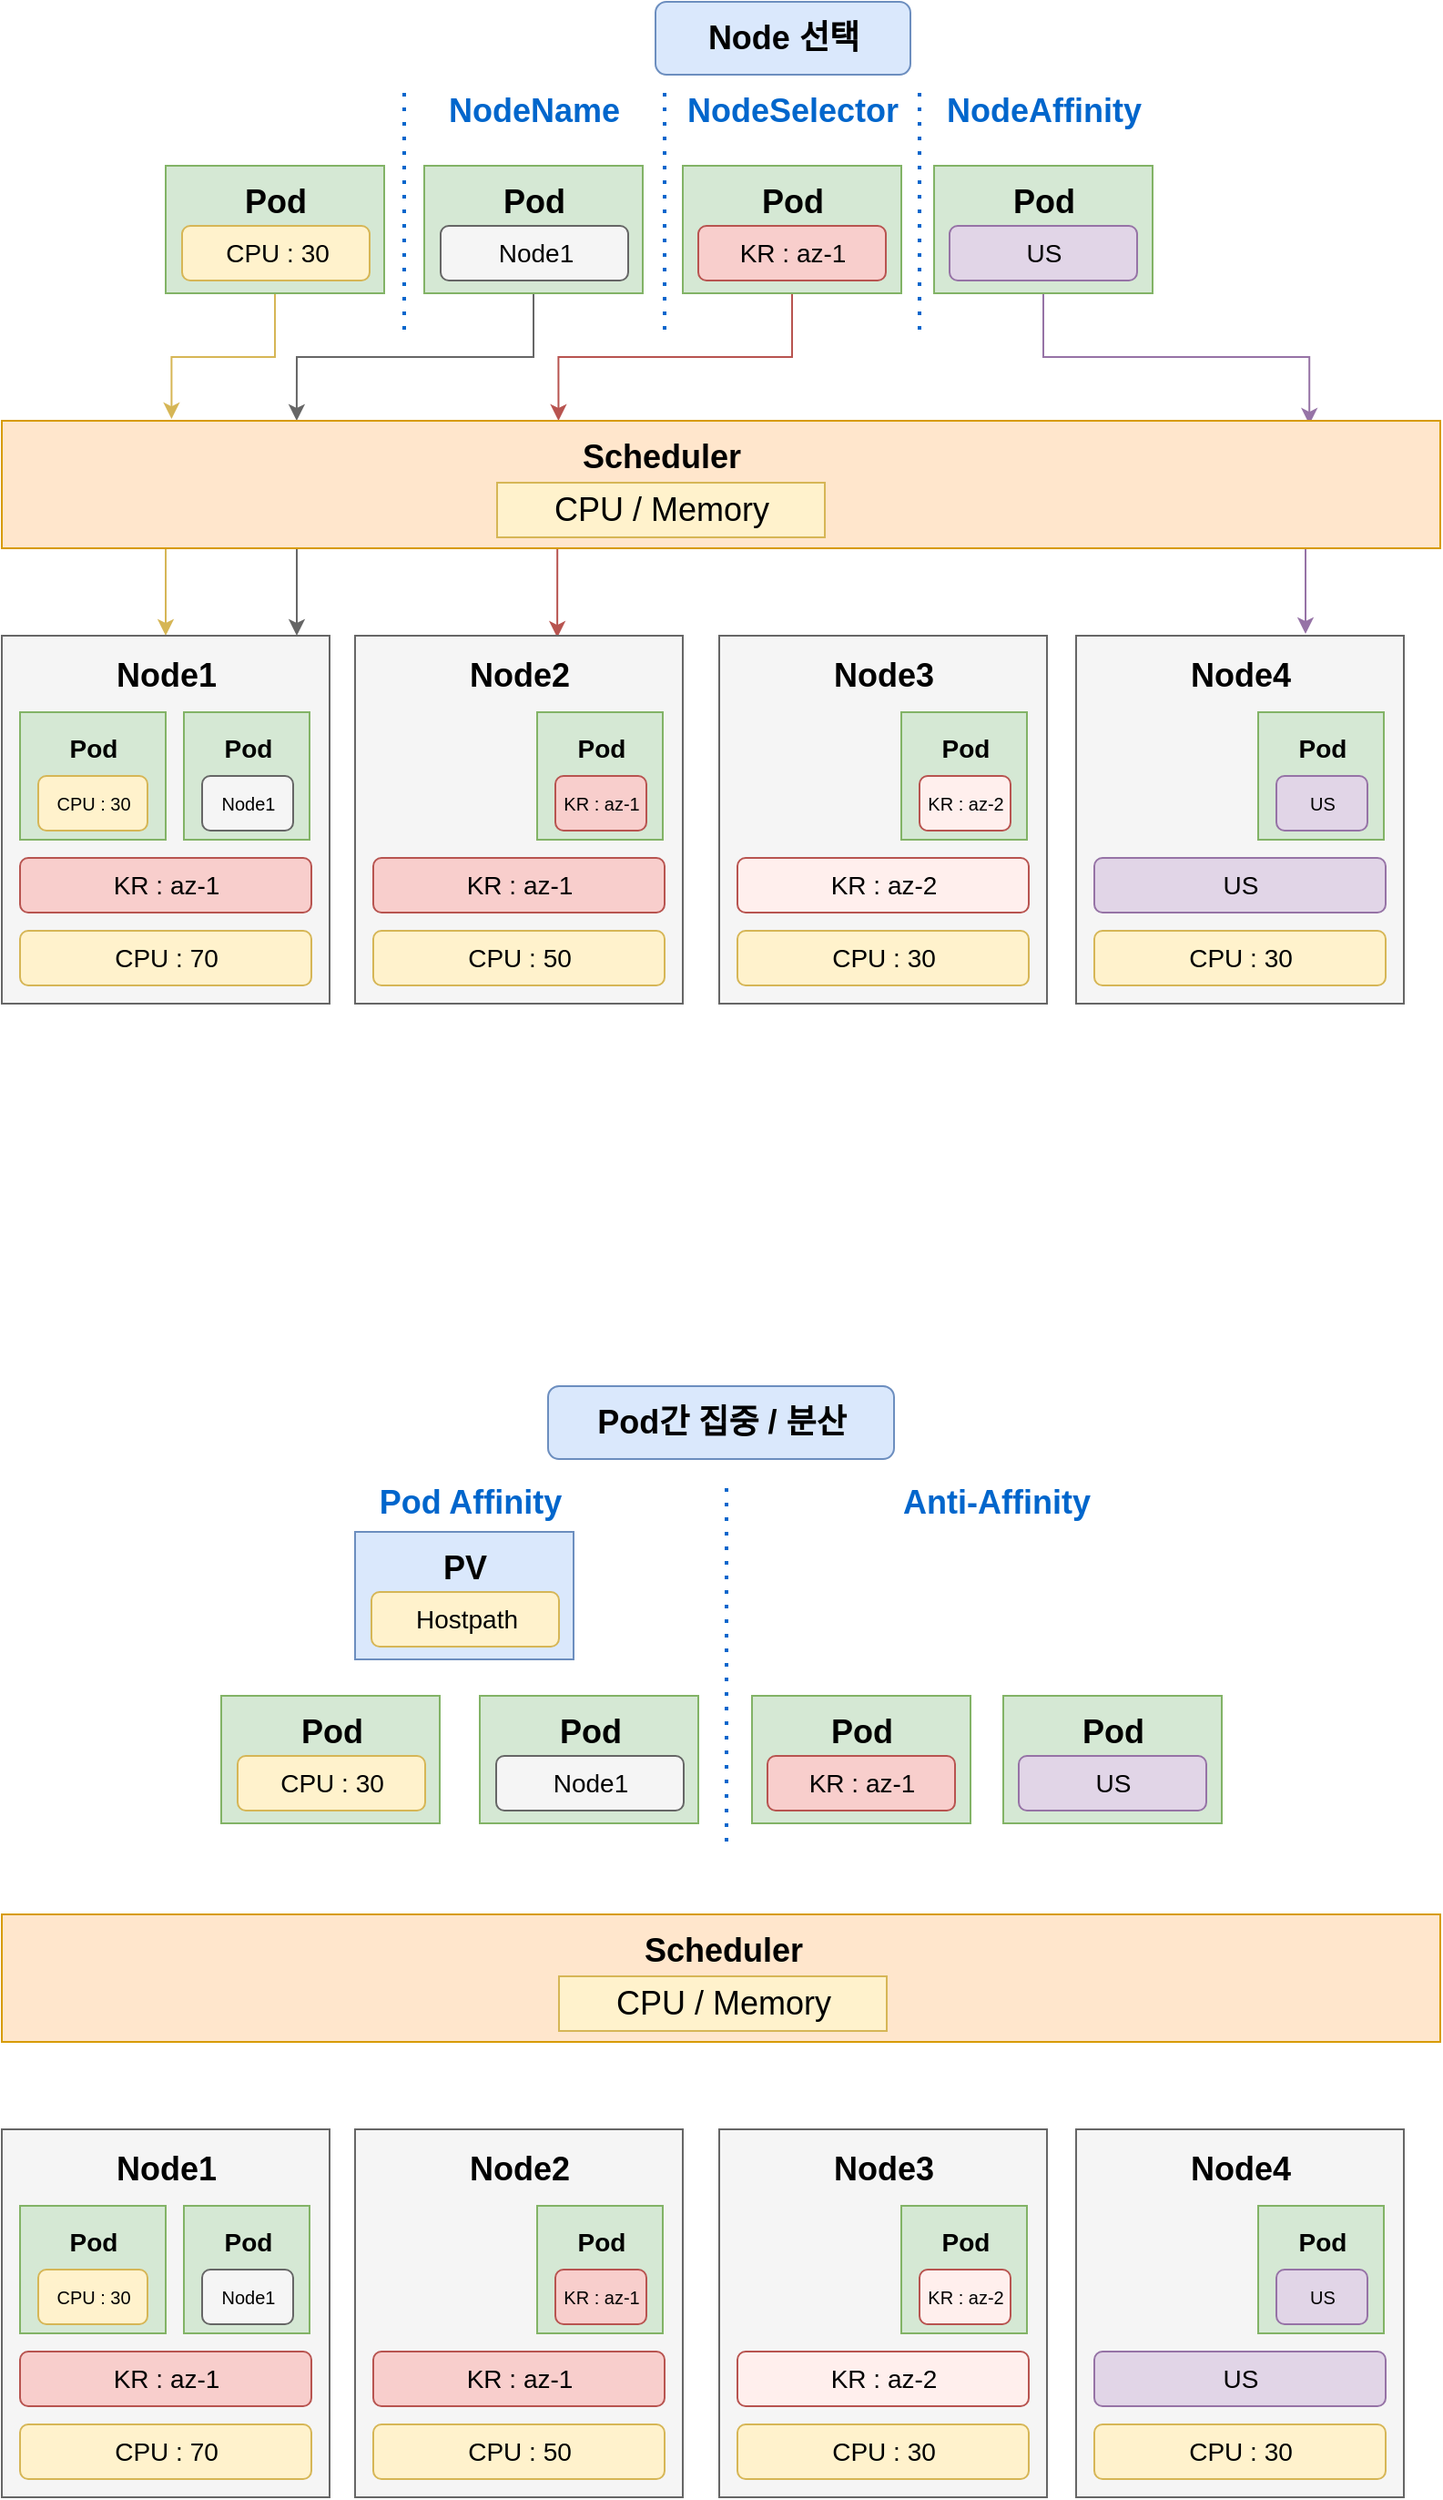 <mxfile version="15.8.6" type="github">
  <diagram id="DPgHXlCVzqi7R0CJ91FG" name="Page-1">
    <mxGraphModel dx="1038" dy="547" grid="1" gridSize="10" guides="1" tooltips="1" connect="1" arrows="1" fold="1" page="1" pageScale="1" pageWidth="827" pageHeight="1169" math="0" shadow="0">
      <root>
        <mxCell id="0" />
        <mxCell id="1" parent="0" />
        <mxCell id="qnsOKVuPS2ipW3x4oZC6-25" value="" style="rounded=1;whiteSpace=wrap;html=1;fontSize=24;fillColor=#dae8fc;strokeColor=#6c8ebf;" parent="1" vertex="1">
          <mxGeometry x="379" y="130" width="140" height="40" as="geometry" />
        </mxCell>
        <mxCell id="qnsOKVuPS2ipW3x4oZC6-26" value="&lt;b&gt;&lt;font style=&quot;font-size: 18px&quot; color=&quot;#0066cc&quot;&gt;NodeName&lt;/font&gt;&lt;/b&gt;" style="text;html=1;resizable=0;autosize=1;align=center;verticalAlign=middle;points=[];fillColor=none;strokeColor=none;rounded=0;" parent="1" vertex="1">
          <mxGeometry x="257" y="180" width="110" height="20" as="geometry" />
        </mxCell>
        <mxCell id="qnsOKVuPS2ipW3x4oZC6-27" value="&lt;b&gt;&lt;font style=&quot;font-size: 18px&quot; color=&quot;#0066cc&quot;&gt;NodeSelector&lt;/font&gt;&lt;/b&gt;" style="text;html=1;resizable=0;autosize=1;align=center;verticalAlign=middle;points=[];fillColor=none;strokeColor=none;rounded=0;" parent="1" vertex="1">
          <mxGeometry x="389" y="180" width="130" height="20" as="geometry" />
        </mxCell>
        <mxCell id="qnsOKVuPS2ipW3x4oZC6-28" value="&lt;b&gt;&lt;font style=&quot;font-size: 18px&quot; color=&quot;#0066cc&quot;&gt;NodeAffinity&lt;/font&gt;&lt;/b&gt;" style="text;html=1;resizable=0;autosize=1;align=center;verticalAlign=middle;points=[];fillColor=none;strokeColor=none;rounded=0;" parent="1" vertex="1">
          <mxGeometry x="532" y="180" width="120" height="20" as="geometry" />
        </mxCell>
        <mxCell id="qnsOKVuPS2ipW3x4oZC6-29" value="" style="endArrow=none;dashed=1;html=1;dashPattern=1 3;strokeWidth=2;rounded=0;fontSize=18;fontColor=#0066CC;strokeColor=#0066CC;" parent="1" edge="1">
          <mxGeometry width="50" height="50" relative="1" as="geometry">
            <mxPoint x="524" y="310" as="sourcePoint" />
            <mxPoint x="524" y="180" as="targetPoint" />
          </mxGeometry>
        </mxCell>
        <mxCell id="qnsOKVuPS2ipW3x4oZC6-30" value="" style="endArrow=none;dashed=1;html=1;dashPattern=1 3;strokeWidth=2;rounded=0;fontSize=18;fontColor=#0066CC;strokeColor=#0066CC;" parent="1" edge="1">
          <mxGeometry width="50" height="50" relative="1" as="geometry">
            <mxPoint x="384" y="310" as="sourcePoint" />
            <mxPoint x="384" y="180" as="targetPoint" />
          </mxGeometry>
        </mxCell>
        <mxCell id="qnsOKVuPS2ipW3x4oZC6-97" style="edgeStyle=orthogonalEdgeStyle;rounded=0;orthogonalLoop=1;jettySize=auto;html=1;exitX=0.5;exitY=1;exitDx=0;exitDy=0;entryX=0.387;entryY=0;entryDx=0;entryDy=0;entryPerimeter=0;fontSize=10;fontColor=#0066CC;strokeColor=#b85450;fillColor=#f8cecc;" parent="1" source="qnsOKVuPS2ipW3x4oZC6-31" target="qnsOKVuPS2ipW3x4oZC6-38" edge="1">
          <mxGeometry relative="1" as="geometry" />
        </mxCell>
        <mxCell id="qnsOKVuPS2ipW3x4oZC6-31" value="" style="rounded=0;whiteSpace=wrap;html=1;fontSize=18;fillColor=#d5e8d4;strokeColor=#82b366;" parent="1" vertex="1">
          <mxGeometry x="394" y="220" width="120" height="70" as="geometry" />
        </mxCell>
        <mxCell id="qnsOKVuPS2ipW3x4oZC6-79" style="edgeStyle=orthogonalEdgeStyle;rounded=0;orthogonalLoop=1;jettySize=auto;html=1;exitX=0.5;exitY=1;exitDx=0;exitDy=0;entryX=0.205;entryY=0;entryDx=0;entryDy=0;entryPerimeter=0;fontSize=10;fontColor=#0066CC;strokeColor=#666666;fillColor=#f5f5f5;" parent="1" source="qnsOKVuPS2ipW3x4oZC6-32" target="qnsOKVuPS2ipW3x4oZC6-38" edge="1">
          <mxGeometry relative="1" as="geometry" />
        </mxCell>
        <mxCell id="qnsOKVuPS2ipW3x4oZC6-32" value="" style="rounded=0;whiteSpace=wrap;html=1;fontSize=18;fillColor=#d5e8d4;strokeColor=#82b366;" parent="1" vertex="1">
          <mxGeometry x="252" y="220" width="120" height="70" as="geometry" />
        </mxCell>
        <mxCell id="qnsOKVuPS2ipW3x4oZC6-119" style="edgeStyle=orthogonalEdgeStyle;rounded=0;orthogonalLoop=1;jettySize=auto;html=1;exitX=0.5;exitY=1;exitDx=0;exitDy=0;entryX=0.909;entryY=0.029;entryDx=0;entryDy=0;entryPerimeter=0;fontSize=10;fontColor=#0066CC;strokeColor=#9673a6;fillColor=#e1d5e7;" parent="1" source="qnsOKVuPS2ipW3x4oZC6-33" target="qnsOKVuPS2ipW3x4oZC6-38" edge="1">
          <mxGeometry relative="1" as="geometry" />
        </mxCell>
        <mxCell id="qnsOKVuPS2ipW3x4oZC6-33" value="" style="rounded=0;whiteSpace=wrap;html=1;fontSize=18;fillColor=#d5e8d4;strokeColor=#82b366;" parent="1" vertex="1">
          <mxGeometry x="532" y="220" width="120" height="70" as="geometry" />
        </mxCell>
        <mxCell id="qnsOKVuPS2ipW3x4oZC6-34" value="&lt;b&gt;&lt;font style=&quot;font-size: 18px&quot;&gt;Pod&lt;/font&gt;&lt;/b&gt;" style="text;html=1;resizable=0;autosize=1;align=center;verticalAlign=middle;points=[];fillColor=none;strokeColor=none;rounded=0;" parent="1" vertex="1">
          <mxGeometry x="429" y="230" width="50" height="20" as="geometry" />
        </mxCell>
        <mxCell id="qnsOKVuPS2ipW3x4oZC6-35" value="&lt;b&gt;&lt;font style=&quot;font-size: 18px&quot;&gt;Pod&lt;/font&gt;&lt;/b&gt;" style="text;html=1;resizable=0;autosize=1;align=center;verticalAlign=middle;points=[];fillColor=none;strokeColor=none;rounded=0;" parent="1" vertex="1">
          <mxGeometry x="287" y="230" width="50" height="20" as="geometry" />
        </mxCell>
        <mxCell id="qnsOKVuPS2ipW3x4oZC6-36" value="&lt;b&gt;&lt;font style=&quot;font-size: 18px&quot;&gt;Pod&lt;/font&gt;&lt;/b&gt;" style="text;html=1;resizable=0;autosize=1;align=center;verticalAlign=middle;points=[];fillColor=none;strokeColor=none;rounded=0;" parent="1" vertex="1">
          <mxGeometry x="567" y="230" width="50" height="20" as="geometry" />
        </mxCell>
        <mxCell id="qnsOKVuPS2ipW3x4oZC6-37" value="&lt;b&gt;&lt;font style=&quot;font-size: 18px&quot;&gt;Node 선택&lt;/font&gt;&lt;/b&gt;" style="text;html=1;resizable=0;autosize=1;align=center;verticalAlign=middle;points=[];fillColor=none;strokeColor=none;rounded=0;" parent="1" vertex="1">
          <mxGeometry x="399" y="140" width="100" height="20" as="geometry" />
        </mxCell>
        <mxCell id="qnsOKVuPS2ipW3x4oZC6-78" style="edgeStyle=orthogonalEdgeStyle;rounded=0;orthogonalLoop=1;jettySize=auto;html=1;exitX=0.25;exitY=1;exitDx=0;exitDy=0;entryX=0.5;entryY=0;entryDx=0;entryDy=0;fontSize=10;fontColor=#0066CC;strokeColor=#d6b656;fillColor=#fff2cc;" parent="1" source="qnsOKVuPS2ipW3x4oZC6-38" target="qnsOKVuPS2ipW3x4oZC6-42" edge="1">
          <mxGeometry relative="1" as="geometry">
            <Array as="points">
              <mxPoint x="110" y="430" />
            </Array>
          </mxGeometry>
        </mxCell>
        <mxCell id="qnsOKVuPS2ipW3x4oZC6-80" style="edgeStyle=orthogonalEdgeStyle;rounded=0;orthogonalLoop=1;jettySize=auto;html=1;exitX=0.25;exitY=1;exitDx=0;exitDy=0;entryX=0.9;entryY=0;entryDx=0;entryDy=0;entryPerimeter=0;fontSize=10;fontColor=#0066CC;strokeColor=#666666;fillColor=#f5f5f5;" parent="1" source="qnsOKVuPS2ipW3x4oZC6-38" target="qnsOKVuPS2ipW3x4oZC6-42" edge="1">
          <mxGeometry relative="1" as="geometry">
            <Array as="points">
              <mxPoint x="182" y="430" />
            </Array>
          </mxGeometry>
        </mxCell>
        <mxCell id="qnsOKVuPS2ipW3x4oZC6-98" style="edgeStyle=orthogonalEdgeStyle;rounded=0;orthogonalLoop=1;jettySize=auto;html=1;exitX=0.5;exitY=1;exitDx=0;exitDy=0;entryX=0.617;entryY=0.005;entryDx=0;entryDy=0;entryPerimeter=0;fontSize=10;fontColor=#0066CC;strokeColor=#b85450;fillColor=#f8cecc;" parent="1" source="qnsOKVuPS2ipW3x4oZC6-38" target="qnsOKVuPS2ipW3x4oZC6-81" edge="1">
          <mxGeometry relative="1" as="geometry">
            <Array as="points">
              <mxPoint x="325" y="430" />
            </Array>
          </mxGeometry>
        </mxCell>
        <mxCell id="qnsOKVuPS2ipW3x4oZC6-120" style="edgeStyle=orthogonalEdgeStyle;rounded=0;orthogonalLoop=1;jettySize=auto;html=1;exitX=0.75;exitY=1;exitDx=0;exitDy=0;entryX=0.7;entryY=-0.005;entryDx=0;entryDy=0;entryPerimeter=0;fontSize=10;fontColor=#0066CC;strokeColor=#9673a6;fillColor=#e1d5e7;" parent="1" source="qnsOKVuPS2ipW3x4oZC6-38" target="qnsOKVuPS2ipW3x4oZC6-109" edge="1">
          <mxGeometry relative="1" as="geometry">
            <Array as="points">
              <mxPoint x="736" y="430" />
            </Array>
          </mxGeometry>
        </mxCell>
        <mxCell id="qnsOKVuPS2ipW3x4oZC6-38" value="" style="rounded=0;whiteSpace=wrap;html=1;fontSize=18;fillColor=#ffe6cc;strokeColor=#d79b00;" parent="1" vertex="1">
          <mxGeometry x="20" y="360" width="790" height="70" as="geometry" />
        </mxCell>
        <mxCell id="qnsOKVuPS2ipW3x4oZC6-39" value="&lt;b&gt;&lt;font style=&quot;font-size: 18px&quot;&gt;Scheduler&lt;/font&gt;&lt;/b&gt;" style="text;html=1;resizable=0;autosize=1;align=center;verticalAlign=middle;points=[];fillColor=none;strokeColor=none;rounded=0;" parent="1" vertex="1">
          <mxGeometry x="332" y="370" width="100" height="20" as="geometry" />
        </mxCell>
        <mxCell id="qnsOKVuPS2ipW3x4oZC6-40" value="" style="rounded=0;whiteSpace=wrap;html=1;fontSize=18;fillColor=#fff2cc;strokeColor=#d6b656;" parent="1" vertex="1">
          <mxGeometry x="292" y="394" width="180" height="30" as="geometry" />
        </mxCell>
        <mxCell id="qnsOKVuPS2ipW3x4oZC6-41" value="&lt;font style=&quot;font-size: 18px&quot;&gt;CPU / Memory&lt;/font&gt;" style="text;html=1;resizable=0;autosize=1;align=center;verticalAlign=middle;points=[];fillColor=none;strokeColor=none;rounded=0;" parent="1" vertex="1">
          <mxGeometry x="317" y="399" width="130" height="20" as="geometry" />
        </mxCell>
        <mxCell id="qnsOKVuPS2ipW3x4oZC6-42" value="" style="rounded=0;whiteSpace=wrap;html=1;fontSize=18;fontColor=#333333;fillColor=#f5f5f5;strokeColor=#666666;" parent="1" vertex="1">
          <mxGeometry x="20" y="478" width="180" height="202" as="geometry" />
        </mxCell>
        <mxCell id="qnsOKVuPS2ipW3x4oZC6-44" value="&lt;b&gt;&lt;font style=&quot;font-size: 18px&quot;&gt;Node1&lt;/font&gt;&lt;/b&gt;" style="text;html=1;resizable=0;autosize=1;align=center;verticalAlign=middle;points=[];fillColor=none;strokeColor=none;rounded=0;" parent="1" vertex="1">
          <mxGeometry x="75" y="490" width="70" height="20" as="geometry" />
        </mxCell>
        <mxCell id="qnsOKVuPS2ipW3x4oZC6-45" value="" style="rounded=1;whiteSpace=wrap;html=1;fontSize=18;fillColor=#f5f5f5;strokeColor=#666666;fontColor=#333333;" parent="1" vertex="1">
          <mxGeometry x="261" y="253" width="103" height="30" as="geometry" />
        </mxCell>
        <mxCell id="qnsOKVuPS2ipW3x4oZC6-46" value="&lt;font style=&quot;font-size: 14px&quot;&gt;Node1&lt;/font&gt;" style="text;html=1;resizable=0;autosize=1;align=center;verticalAlign=middle;points=[];fillColor=none;strokeColor=none;rounded=0;" parent="1" vertex="1">
          <mxGeometry x="282.5" y="258" width="60" height="20" as="geometry" />
        </mxCell>
        <mxCell id="qnsOKVuPS2ipW3x4oZC6-47" value="" style="rounded=1;whiteSpace=wrap;html=1;fontSize=18;fillColor=#f8cecc;strokeColor=#b85450;" parent="1" vertex="1">
          <mxGeometry x="402.5" y="253" width="103" height="30" as="geometry" />
        </mxCell>
        <mxCell id="qnsOKVuPS2ipW3x4oZC6-48" value="&lt;font style=&quot;font-size: 14px&quot;&gt;KR : az-1&lt;/font&gt;" style="text;html=1;resizable=0;autosize=1;align=center;verticalAlign=middle;points=[];fillColor=none;strokeColor=none;rounded=0;" parent="1" vertex="1">
          <mxGeometry x="419" y="258" width="70" height="20" as="geometry" />
        </mxCell>
        <mxCell id="qnsOKVuPS2ipW3x4oZC6-49" value="" style="rounded=1;whiteSpace=wrap;html=1;fontSize=18;fillColor=#e1d5e7;strokeColor=#9673a6;" parent="1" vertex="1">
          <mxGeometry x="540.5" y="253" width="103" height="30" as="geometry" />
        </mxCell>
        <mxCell id="qnsOKVuPS2ipW3x4oZC6-50" value="&lt;font style=&quot;font-size: 14px&quot;&gt;US&lt;/font&gt;" style="text;html=1;resizable=0;autosize=1;align=center;verticalAlign=middle;points=[];fillColor=none;strokeColor=none;rounded=0;" parent="1" vertex="1">
          <mxGeometry x="577" y="258" width="30" height="20" as="geometry" />
        </mxCell>
        <mxCell id="qnsOKVuPS2ipW3x4oZC6-51" value="" style="rounded=0;whiteSpace=wrap;html=1;fontSize=18;fillColor=#d5e8d4;strokeColor=#82b366;" parent="1" vertex="1">
          <mxGeometry x="120" y="520" width="69" height="70" as="geometry" />
        </mxCell>
        <mxCell id="qnsOKVuPS2ipW3x4oZC6-52" value="&lt;b&gt;&lt;font style=&quot;font-size: 14px&quot;&gt;Pod&lt;/font&gt;&lt;/b&gt;" style="text;html=1;resizable=0;autosize=1;align=center;verticalAlign=middle;points=[];fillColor=none;strokeColor=none;rounded=0;" parent="1" vertex="1">
          <mxGeometry x="135" y="530" width="40" height="20" as="geometry" />
        </mxCell>
        <mxCell id="qnsOKVuPS2ipW3x4oZC6-53" value="" style="rounded=1;whiteSpace=wrap;html=1;fontSize=18;fillColor=#f5f5f5;strokeColor=#666666;fontColor=#333333;" parent="1" vertex="1">
          <mxGeometry x="130" y="555" width="50" height="30" as="geometry" />
        </mxCell>
        <mxCell id="qnsOKVuPS2ipW3x4oZC6-54" value="&lt;font style=&quot;font-size: 10px&quot;&gt;Node1&lt;/font&gt;" style="text;html=1;resizable=0;autosize=1;align=center;verticalAlign=middle;points=[];fillColor=none;strokeColor=none;rounded=0;" parent="1" vertex="1">
          <mxGeometry x="135" y="560" width="40" height="20" as="geometry" />
        </mxCell>
        <mxCell id="qnsOKVuPS2ipW3x4oZC6-56" value="" style="rounded=1;whiteSpace=wrap;html=1;fontSize=18;fillColor=#f8cecc;strokeColor=#b85450;" parent="1" vertex="1">
          <mxGeometry x="30" y="600" width="160" height="30" as="geometry" />
        </mxCell>
        <mxCell id="qnsOKVuPS2ipW3x4oZC6-57" value="&lt;font style=&quot;font-size: 14px&quot;&gt;KR : az-1&lt;/font&gt;" style="text;html=1;resizable=0;autosize=1;align=center;verticalAlign=middle;points=[];fillColor=none;strokeColor=none;rounded=0;" parent="1" vertex="1">
          <mxGeometry x="75" y="605" width="70" height="20" as="geometry" />
        </mxCell>
        <mxCell id="qnsOKVuPS2ipW3x4oZC6-58" value="" style="endArrow=none;dashed=1;html=1;dashPattern=1 3;strokeWidth=2;rounded=0;fontSize=18;fontColor=#0066CC;strokeColor=#0066CC;" parent="1" edge="1">
          <mxGeometry width="50" height="50" relative="1" as="geometry">
            <mxPoint x="241" y="310" as="sourcePoint" />
            <mxPoint x="241" y="180" as="targetPoint" />
          </mxGeometry>
        </mxCell>
        <mxCell id="qnsOKVuPS2ipW3x4oZC6-77" style="edgeStyle=orthogonalEdgeStyle;rounded=0;orthogonalLoop=1;jettySize=auto;html=1;exitX=0.5;exitY=1;exitDx=0;exitDy=0;entryX=0.118;entryY=-0.014;entryDx=0;entryDy=0;entryPerimeter=0;fontSize=10;fontColor=#0066CC;strokeColor=#d6b656;fillColor=#fff2cc;" parent="1" source="qnsOKVuPS2ipW3x4oZC6-59" target="qnsOKVuPS2ipW3x4oZC6-38" edge="1">
          <mxGeometry relative="1" as="geometry" />
        </mxCell>
        <mxCell id="qnsOKVuPS2ipW3x4oZC6-59" value="" style="rounded=0;whiteSpace=wrap;html=1;fontSize=18;fillColor=#d5e8d4;strokeColor=#82b366;" parent="1" vertex="1">
          <mxGeometry x="110" y="220" width="120" height="70" as="geometry" />
        </mxCell>
        <mxCell id="qnsOKVuPS2ipW3x4oZC6-60" value="&lt;b&gt;&lt;font style=&quot;font-size: 18px&quot;&gt;Pod&lt;/font&gt;&lt;/b&gt;" style="text;html=1;resizable=0;autosize=1;align=center;verticalAlign=middle;points=[];fillColor=none;strokeColor=none;rounded=0;" parent="1" vertex="1">
          <mxGeometry x="145" y="230" width="50" height="20" as="geometry" />
        </mxCell>
        <mxCell id="qnsOKVuPS2ipW3x4oZC6-61" value="" style="rounded=1;whiteSpace=wrap;html=1;fontSize=18;fillColor=#fff2cc;strokeColor=#d6b656;" parent="1" vertex="1">
          <mxGeometry x="119" y="253" width="103" height="30" as="geometry" />
        </mxCell>
        <mxCell id="qnsOKVuPS2ipW3x4oZC6-62" value="&lt;font style=&quot;font-size: 14px&quot;&gt;CPU : 30&lt;/font&gt;" style="text;html=1;resizable=0;autosize=1;align=center;verticalAlign=middle;points=[];fillColor=none;strokeColor=none;rounded=0;" parent="1" vertex="1">
          <mxGeometry x="135.5" y="258" width="70" height="20" as="geometry" />
        </mxCell>
        <mxCell id="qnsOKVuPS2ipW3x4oZC6-63" value="" style="rounded=1;whiteSpace=wrap;html=1;fontSize=18;fillColor=#fff2cc;strokeColor=#d6b656;" parent="1" vertex="1">
          <mxGeometry x="30" y="640" width="160" height="30" as="geometry" />
        </mxCell>
        <mxCell id="qnsOKVuPS2ipW3x4oZC6-64" value="&lt;font style=&quot;font-size: 14px&quot;&gt;CPU : 70&lt;/font&gt;" style="text;html=1;resizable=0;autosize=1;align=center;verticalAlign=middle;points=[];fillColor=none;strokeColor=none;rounded=0;" parent="1" vertex="1">
          <mxGeometry x="75" y="645" width="70" height="20" as="geometry" />
        </mxCell>
        <mxCell id="qnsOKVuPS2ipW3x4oZC6-70" value="" style="rounded=0;whiteSpace=wrap;html=1;fontSize=18;fillColor=#d5e8d4;strokeColor=#82b366;" parent="1" vertex="1">
          <mxGeometry x="30" y="520" width="80" height="70" as="geometry" />
        </mxCell>
        <mxCell id="qnsOKVuPS2ipW3x4oZC6-71" value="&lt;b&gt;&lt;font style=&quot;font-size: 14px&quot;&gt;Pod&lt;/font&gt;&lt;/b&gt;" style="text;html=1;resizable=0;autosize=1;align=center;verticalAlign=middle;points=[];fillColor=none;strokeColor=none;rounded=0;" parent="1" vertex="1">
          <mxGeometry x="50" y="530" width="40" height="20" as="geometry" />
        </mxCell>
        <mxCell id="qnsOKVuPS2ipW3x4oZC6-72" value="" style="rounded=1;whiteSpace=wrap;html=1;fontSize=18;fillColor=#fff2cc;strokeColor=#d6b656;" parent="1" vertex="1">
          <mxGeometry x="40" y="555" width="60" height="30" as="geometry" />
        </mxCell>
        <mxCell id="qnsOKVuPS2ipW3x4oZC6-73" value="&lt;font style=&quot;font-size: 10px&quot;&gt;CPU : 30&lt;/font&gt;" style="text;html=1;resizable=0;autosize=1;align=center;verticalAlign=middle;points=[];fillColor=none;strokeColor=none;rounded=0;" parent="1" vertex="1">
          <mxGeometry x="40" y="560" width="60" height="20" as="geometry" />
        </mxCell>
        <mxCell id="qnsOKVuPS2ipW3x4oZC6-81" value="" style="rounded=0;whiteSpace=wrap;html=1;fontSize=18;fontColor=#333333;fillColor=#f5f5f5;strokeColor=#666666;" parent="1" vertex="1">
          <mxGeometry x="214" y="478" width="180" height="202" as="geometry" />
        </mxCell>
        <mxCell id="qnsOKVuPS2ipW3x4oZC6-82" value="&lt;b&gt;&lt;font style=&quot;font-size: 18px&quot;&gt;Node2&lt;/font&gt;&lt;/b&gt;" style="text;html=1;resizable=0;autosize=1;align=center;verticalAlign=middle;points=[];fillColor=none;strokeColor=none;rounded=0;" parent="1" vertex="1">
          <mxGeometry x="269" y="490" width="70" height="20" as="geometry" />
        </mxCell>
        <mxCell id="qnsOKVuPS2ipW3x4oZC6-83" value="" style="rounded=0;whiteSpace=wrap;html=1;fontSize=18;fillColor=#d5e8d4;strokeColor=#82b366;" parent="1" vertex="1">
          <mxGeometry x="314" y="520" width="69" height="70" as="geometry" />
        </mxCell>
        <mxCell id="qnsOKVuPS2ipW3x4oZC6-84" value="&lt;b&gt;&lt;font style=&quot;font-size: 14px&quot;&gt;Pod&lt;/font&gt;&lt;/b&gt;" style="text;html=1;resizable=0;autosize=1;align=center;verticalAlign=middle;points=[];fillColor=none;strokeColor=none;rounded=0;" parent="1" vertex="1">
          <mxGeometry x="329" y="530" width="40" height="20" as="geometry" />
        </mxCell>
        <mxCell id="qnsOKVuPS2ipW3x4oZC6-85" value="" style="rounded=1;whiteSpace=wrap;html=1;fontSize=18;fillColor=#f8cecc;strokeColor=#b85450;" parent="1" vertex="1">
          <mxGeometry x="324" y="555" width="50" height="30" as="geometry" />
        </mxCell>
        <mxCell id="qnsOKVuPS2ipW3x4oZC6-86" value="&lt;font style=&quot;font-size: 10px&quot;&gt;KR : az-1&lt;/font&gt;" style="text;html=1;resizable=0;autosize=1;align=center;verticalAlign=middle;points=[];fillColor=none;strokeColor=none;rounded=0;" parent="1" vertex="1">
          <mxGeometry x="319" y="560" width="60" height="20" as="geometry" />
        </mxCell>
        <mxCell id="qnsOKVuPS2ipW3x4oZC6-87" value="" style="rounded=1;whiteSpace=wrap;html=1;fontSize=18;fillColor=#f8cecc;strokeColor=#b85450;" parent="1" vertex="1">
          <mxGeometry x="224" y="600" width="160" height="30" as="geometry" />
        </mxCell>
        <mxCell id="qnsOKVuPS2ipW3x4oZC6-88" value="&lt;font style=&quot;font-size: 14px&quot;&gt;KR : az-1&lt;/font&gt;" style="text;html=1;resizable=0;autosize=1;align=center;verticalAlign=middle;points=[];fillColor=none;strokeColor=none;rounded=0;" parent="1" vertex="1">
          <mxGeometry x="269" y="605" width="70" height="20" as="geometry" />
        </mxCell>
        <mxCell id="qnsOKVuPS2ipW3x4oZC6-89" value="" style="rounded=1;whiteSpace=wrap;html=1;fontSize=18;fillColor=#fff2cc;strokeColor=#d6b656;" parent="1" vertex="1">
          <mxGeometry x="224" y="640" width="160" height="30" as="geometry" />
        </mxCell>
        <mxCell id="qnsOKVuPS2ipW3x4oZC6-90" value="&lt;font style=&quot;font-size: 14px&quot;&gt;CPU : 50&lt;/font&gt;" style="text;html=1;resizable=0;autosize=1;align=center;verticalAlign=middle;points=[];fillColor=none;strokeColor=none;rounded=0;" parent="1" vertex="1">
          <mxGeometry x="269" y="645" width="70" height="20" as="geometry" />
        </mxCell>
        <mxCell id="qnsOKVuPS2ipW3x4oZC6-99" value="" style="rounded=0;whiteSpace=wrap;html=1;fontSize=18;fontColor=#333333;fillColor=#f5f5f5;strokeColor=#666666;" parent="1" vertex="1">
          <mxGeometry x="414" y="478" width="180" height="202" as="geometry" />
        </mxCell>
        <mxCell id="qnsOKVuPS2ipW3x4oZC6-100" value="&lt;b&gt;&lt;font style=&quot;font-size: 18px&quot;&gt;Node3&lt;/font&gt;&lt;/b&gt;" style="text;html=1;resizable=0;autosize=1;align=center;verticalAlign=middle;points=[];fillColor=none;strokeColor=none;rounded=0;" parent="1" vertex="1">
          <mxGeometry x="469" y="490" width="70" height="20" as="geometry" />
        </mxCell>
        <mxCell id="qnsOKVuPS2ipW3x4oZC6-101" value="" style="rounded=0;whiteSpace=wrap;html=1;fontSize=18;fillColor=#d5e8d4;strokeColor=#82b366;" parent="1" vertex="1">
          <mxGeometry x="514" y="520" width="69" height="70" as="geometry" />
        </mxCell>
        <mxCell id="qnsOKVuPS2ipW3x4oZC6-102" value="&lt;b&gt;&lt;font style=&quot;font-size: 14px&quot;&gt;Pod&lt;/font&gt;&lt;/b&gt;" style="text;html=1;resizable=0;autosize=1;align=center;verticalAlign=middle;points=[];fillColor=none;strokeColor=none;rounded=0;" parent="1" vertex="1">
          <mxGeometry x="529" y="530" width="40" height="20" as="geometry" />
        </mxCell>
        <mxCell id="qnsOKVuPS2ipW3x4oZC6-103" value="" style="rounded=1;whiteSpace=wrap;html=1;fontSize=18;fillColor=#FFEFED;strokeColor=#b85450;" parent="1" vertex="1">
          <mxGeometry x="524" y="555" width="50" height="30" as="geometry" />
        </mxCell>
        <mxCell id="qnsOKVuPS2ipW3x4oZC6-104" value="&lt;font style=&quot;font-size: 10px&quot;&gt;KR : az-2&lt;/font&gt;" style="text;html=1;resizable=0;autosize=1;align=center;verticalAlign=middle;points=[];fillColor=none;strokeColor=none;rounded=0;" parent="1" vertex="1">
          <mxGeometry x="519" y="560" width="60" height="20" as="geometry" />
        </mxCell>
        <mxCell id="qnsOKVuPS2ipW3x4oZC6-105" value="" style="rounded=1;whiteSpace=wrap;html=1;fontSize=18;fillColor=#FFEFED;strokeColor=#b85450;" parent="1" vertex="1">
          <mxGeometry x="424" y="600" width="160" height="30" as="geometry" />
        </mxCell>
        <mxCell id="qnsOKVuPS2ipW3x4oZC6-106" value="&lt;font style=&quot;font-size: 14px&quot;&gt;KR : az-2&lt;/font&gt;" style="text;html=1;resizable=0;autosize=1;align=center;verticalAlign=middle;points=[];fillColor=none;strokeColor=none;rounded=0;" parent="1" vertex="1">
          <mxGeometry x="469" y="605" width="70" height="20" as="geometry" />
        </mxCell>
        <mxCell id="qnsOKVuPS2ipW3x4oZC6-107" value="" style="rounded=1;whiteSpace=wrap;html=1;fontSize=18;fillColor=#fff2cc;strokeColor=#d6b656;" parent="1" vertex="1">
          <mxGeometry x="424" y="640" width="160" height="30" as="geometry" />
        </mxCell>
        <mxCell id="qnsOKVuPS2ipW3x4oZC6-108" value="&lt;font style=&quot;font-size: 14px&quot;&gt;CPU : 30&lt;/font&gt;" style="text;html=1;resizable=0;autosize=1;align=center;verticalAlign=middle;points=[];fillColor=none;strokeColor=none;rounded=0;" parent="1" vertex="1">
          <mxGeometry x="469" y="645" width="70" height="20" as="geometry" />
        </mxCell>
        <mxCell id="qnsOKVuPS2ipW3x4oZC6-109" value="" style="rounded=0;whiteSpace=wrap;html=1;fontSize=18;fontColor=#333333;fillColor=#f5f5f5;strokeColor=#666666;" parent="1" vertex="1">
          <mxGeometry x="610" y="478" width="180" height="202" as="geometry" />
        </mxCell>
        <mxCell id="qnsOKVuPS2ipW3x4oZC6-110" value="&lt;b&gt;&lt;font style=&quot;font-size: 18px&quot;&gt;Node4&lt;/font&gt;&lt;/b&gt;" style="text;html=1;resizable=0;autosize=1;align=center;verticalAlign=middle;points=[];fillColor=none;strokeColor=none;rounded=0;" parent="1" vertex="1">
          <mxGeometry x="665" y="490" width="70" height="20" as="geometry" />
        </mxCell>
        <mxCell id="qnsOKVuPS2ipW3x4oZC6-111" value="" style="rounded=0;whiteSpace=wrap;html=1;fontSize=18;fillColor=#d5e8d4;strokeColor=#82b366;" parent="1" vertex="1">
          <mxGeometry x="710" y="520" width="69" height="70" as="geometry" />
        </mxCell>
        <mxCell id="qnsOKVuPS2ipW3x4oZC6-112" value="&lt;b&gt;&lt;font style=&quot;font-size: 14px&quot;&gt;Pod&lt;/font&gt;&lt;/b&gt;" style="text;html=1;resizable=0;autosize=1;align=center;verticalAlign=middle;points=[];fillColor=none;strokeColor=none;rounded=0;" parent="1" vertex="1">
          <mxGeometry x="725" y="530" width="40" height="20" as="geometry" />
        </mxCell>
        <mxCell id="qnsOKVuPS2ipW3x4oZC6-113" value="" style="rounded=1;whiteSpace=wrap;html=1;fontSize=18;fillColor=#e1d5e7;strokeColor=#9673a6;" parent="1" vertex="1">
          <mxGeometry x="720" y="555" width="50" height="30" as="geometry" />
        </mxCell>
        <mxCell id="qnsOKVuPS2ipW3x4oZC6-114" value="&lt;font style=&quot;font-size: 10px&quot;&gt;US&lt;/font&gt;" style="text;html=1;resizable=0;autosize=1;align=center;verticalAlign=middle;points=[];fillColor=none;strokeColor=none;rounded=0;" parent="1" vertex="1">
          <mxGeometry x="730" y="560" width="30" height="20" as="geometry" />
        </mxCell>
        <mxCell id="qnsOKVuPS2ipW3x4oZC6-115" value="" style="rounded=1;whiteSpace=wrap;html=1;fontSize=18;fillColor=#e1d5e7;strokeColor=#9673a6;" parent="1" vertex="1">
          <mxGeometry x="620" y="600" width="160" height="30" as="geometry" />
        </mxCell>
        <mxCell id="qnsOKVuPS2ipW3x4oZC6-116" value="&lt;span style=&quot;font-size: 14px&quot;&gt;US&lt;/span&gt;" style="text;html=1;resizable=0;autosize=1;align=center;verticalAlign=middle;points=[];fillColor=none;strokeColor=none;rounded=0;" parent="1" vertex="1">
          <mxGeometry x="685" y="605" width="30" height="20" as="geometry" />
        </mxCell>
        <mxCell id="qnsOKVuPS2ipW3x4oZC6-117" value="" style="rounded=1;whiteSpace=wrap;html=1;fontSize=18;fillColor=#fff2cc;strokeColor=#d6b656;" parent="1" vertex="1">
          <mxGeometry x="620" y="640" width="160" height="30" as="geometry" />
        </mxCell>
        <mxCell id="qnsOKVuPS2ipW3x4oZC6-118" value="&lt;font style=&quot;font-size: 14px&quot;&gt;CPU : 30&lt;/font&gt;" style="text;html=1;resizable=0;autosize=1;align=center;verticalAlign=middle;points=[];fillColor=none;strokeColor=none;rounded=0;" parent="1" vertex="1">
          <mxGeometry x="665" y="645" width="70" height="20" as="geometry" />
        </mxCell>
        <mxCell id="tOz1LB0SB_5GLOQxPoOF-1" value="" style="rounded=1;whiteSpace=wrap;html=1;fontSize=24;fillColor=#dae8fc;strokeColor=#6c8ebf;" vertex="1" parent="1">
          <mxGeometry x="320" y="890" width="190" height="40" as="geometry" />
        </mxCell>
        <mxCell id="tOz1LB0SB_5GLOQxPoOF-2" value="&lt;font color=&quot;#0066cc&quot;&gt;&lt;span style=&quot;font-size: 18px&quot;&gt;&lt;b&gt;Pod Affinity&lt;/b&gt;&lt;/span&gt;&lt;/font&gt;" style="text;html=1;resizable=0;autosize=1;align=center;verticalAlign=middle;points=[];fillColor=none;strokeColor=none;rounded=0;" vertex="1" parent="1">
          <mxGeometry x="217" y="944" width="120" height="20" as="geometry" />
        </mxCell>
        <mxCell id="tOz1LB0SB_5GLOQxPoOF-4" value="&lt;b&gt;&lt;font style=&quot;font-size: 18px&quot; color=&quot;#0066cc&quot;&gt;Anti-Affinity&lt;/font&gt;&lt;/b&gt;" style="text;html=1;resizable=0;autosize=1;align=center;verticalAlign=middle;points=[];fillColor=none;strokeColor=none;rounded=0;" vertex="1" parent="1">
          <mxGeometry x="505.5" y="944" width="120" height="20" as="geometry" />
        </mxCell>
        <mxCell id="tOz1LB0SB_5GLOQxPoOF-6" value="" style="endArrow=none;dashed=1;html=1;dashPattern=1 3;strokeWidth=2;rounded=0;fontSize=18;fontColor=#0066CC;strokeColor=#0066CC;" edge="1" parent="1">
          <mxGeometry width="50" height="50" relative="1" as="geometry">
            <mxPoint x="418" y="1140" as="sourcePoint" />
            <mxPoint x="418" y="940" as="targetPoint" />
          </mxGeometry>
        </mxCell>
        <mxCell id="tOz1LB0SB_5GLOQxPoOF-8" value="" style="rounded=0;whiteSpace=wrap;html=1;fontSize=18;fillColor=#d5e8d4;strokeColor=#82b366;" vertex="1" parent="1">
          <mxGeometry x="432" y="1060" width="120" height="70" as="geometry" />
        </mxCell>
        <mxCell id="tOz1LB0SB_5GLOQxPoOF-10" value="" style="rounded=0;whiteSpace=wrap;html=1;fontSize=18;fillColor=#d5e8d4;strokeColor=#82b366;" vertex="1" parent="1">
          <mxGeometry x="282.5" y="1060" width="120" height="70" as="geometry" />
        </mxCell>
        <mxCell id="tOz1LB0SB_5GLOQxPoOF-12" value="" style="rounded=0;whiteSpace=wrap;html=1;fontSize=18;fillColor=#d5e8d4;strokeColor=#82b366;" vertex="1" parent="1">
          <mxGeometry x="570" y="1060" width="120" height="70" as="geometry" />
        </mxCell>
        <mxCell id="tOz1LB0SB_5GLOQxPoOF-13" value="&lt;b&gt;&lt;font style=&quot;font-size: 18px&quot;&gt;Pod&lt;/font&gt;&lt;/b&gt;" style="text;html=1;resizable=0;autosize=1;align=center;verticalAlign=middle;points=[];fillColor=none;strokeColor=none;rounded=0;" vertex="1" parent="1">
          <mxGeometry x="467" y="1070" width="50" height="20" as="geometry" />
        </mxCell>
        <mxCell id="tOz1LB0SB_5GLOQxPoOF-14" value="&lt;b&gt;&lt;font style=&quot;font-size: 18px&quot;&gt;Pod&lt;/font&gt;&lt;/b&gt;" style="text;html=1;resizable=0;autosize=1;align=center;verticalAlign=middle;points=[];fillColor=none;strokeColor=none;rounded=0;" vertex="1" parent="1">
          <mxGeometry x="317.5" y="1070" width="50" height="20" as="geometry" />
        </mxCell>
        <mxCell id="tOz1LB0SB_5GLOQxPoOF-15" value="&lt;b&gt;&lt;font style=&quot;font-size: 18px&quot;&gt;Pod&lt;/font&gt;&lt;/b&gt;" style="text;html=1;resizable=0;autosize=1;align=center;verticalAlign=middle;points=[];fillColor=none;strokeColor=none;rounded=0;" vertex="1" parent="1">
          <mxGeometry x="605" y="1070" width="50" height="20" as="geometry" />
        </mxCell>
        <mxCell id="tOz1LB0SB_5GLOQxPoOF-16" value="&lt;span style=&quot;font-size: 18px&quot;&gt;&lt;b&gt;Pod간 집중 / 분산&lt;/b&gt;&lt;/span&gt;" style="text;html=1;resizable=0;autosize=1;align=center;verticalAlign=middle;points=[];fillColor=none;strokeColor=none;rounded=0;" vertex="1" parent="1">
          <mxGeometry x="335" y="900" width="160" height="20" as="geometry" />
        </mxCell>
        <mxCell id="tOz1LB0SB_5GLOQxPoOF-21" value="" style="rounded=0;whiteSpace=wrap;html=1;fontSize=18;fillColor=#ffe6cc;strokeColor=#d79b00;" vertex="1" parent="1">
          <mxGeometry x="20" y="1180" width="790" height="70" as="geometry" />
        </mxCell>
        <mxCell id="tOz1LB0SB_5GLOQxPoOF-22" value="&lt;b&gt;&lt;font style=&quot;font-size: 18px&quot;&gt;Scheduler&lt;/font&gt;&lt;/b&gt;" style="text;html=1;resizable=0;autosize=1;align=center;verticalAlign=middle;points=[];fillColor=none;strokeColor=none;rounded=0;" vertex="1" parent="1">
          <mxGeometry x="366" y="1190" width="100" height="20" as="geometry" />
        </mxCell>
        <mxCell id="tOz1LB0SB_5GLOQxPoOF-23" value="" style="rounded=0;whiteSpace=wrap;html=1;fontSize=18;fillColor=#fff2cc;strokeColor=#d6b656;" vertex="1" parent="1">
          <mxGeometry x="326" y="1214" width="180" height="30" as="geometry" />
        </mxCell>
        <mxCell id="tOz1LB0SB_5GLOQxPoOF-24" value="&lt;font style=&quot;font-size: 18px&quot;&gt;CPU / Memory&lt;/font&gt;" style="text;html=1;resizable=0;autosize=1;align=center;verticalAlign=middle;points=[];fillColor=none;strokeColor=none;rounded=0;" vertex="1" parent="1">
          <mxGeometry x="351" y="1219" width="130" height="20" as="geometry" />
        </mxCell>
        <mxCell id="tOz1LB0SB_5GLOQxPoOF-25" value="" style="rounded=0;whiteSpace=wrap;html=1;fontSize=18;fontColor=#333333;fillColor=#f5f5f5;strokeColor=#666666;" vertex="1" parent="1">
          <mxGeometry x="20" y="1298" width="180" height="202" as="geometry" />
        </mxCell>
        <mxCell id="tOz1LB0SB_5GLOQxPoOF-26" value="&lt;b&gt;&lt;font style=&quot;font-size: 18px&quot;&gt;Node1&lt;/font&gt;&lt;/b&gt;" style="text;html=1;resizable=0;autosize=1;align=center;verticalAlign=middle;points=[];fillColor=none;strokeColor=none;rounded=0;" vertex="1" parent="1">
          <mxGeometry x="75" y="1310" width="70" height="20" as="geometry" />
        </mxCell>
        <mxCell id="tOz1LB0SB_5GLOQxPoOF-27" value="" style="rounded=1;whiteSpace=wrap;html=1;fontSize=18;fillColor=#f5f5f5;strokeColor=#666666;fontColor=#333333;" vertex="1" parent="1">
          <mxGeometry x="291.5" y="1093" width="103" height="30" as="geometry" />
        </mxCell>
        <mxCell id="tOz1LB0SB_5GLOQxPoOF-28" value="&lt;font style=&quot;font-size: 14px&quot;&gt;Node1&lt;/font&gt;" style="text;html=1;resizable=0;autosize=1;align=center;verticalAlign=middle;points=[];fillColor=none;strokeColor=none;rounded=0;" vertex="1" parent="1">
          <mxGeometry x="313" y="1098" width="60" height="20" as="geometry" />
        </mxCell>
        <mxCell id="tOz1LB0SB_5GLOQxPoOF-29" value="" style="rounded=1;whiteSpace=wrap;html=1;fontSize=18;fillColor=#f8cecc;strokeColor=#b85450;" vertex="1" parent="1">
          <mxGeometry x="440.5" y="1093" width="103" height="30" as="geometry" />
        </mxCell>
        <mxCell id="tOz1LB0SB_5GLOQxPoOF-30" value="&lt;font style=&quot;font-size: 14px&quot;&gt;KR : az-1&lt;/font&gt;" style="text;html=1;resizable=0;autosize=1;align=center;verticalAlign=middle;points=[];fillColor=none;strokeColor=none;rounded=0;" vertex="1" parent="1">
          <mxGeometry x="457" y="1098" width="70" height="20" as="geometry" />
        </mxCell>
        <mxCell id="tOz1LB0SB_5GLOQxPoOF-31" value="" style="rounded=1;whiteSpace=wrap;html=1;fontSize=18;fillColor=#e1d5e7;strokeColor=#9673a6;" vertex="1" parent="1">
          <mxGeometry x="578.5" y="1093" width="103" height="30" as="geometry" />
        </mxCell>
        <mxCell id="tOz1LB0SB_5GLOQxPoOF-32" value="&lt;font style=&quot;font-size: 14px&quot;&gt;US&lt;/font&gt;" style="text;html=1;resizable=0;autosize=1;align=center;verticalAlign=middle;points=[];fillColor=none;strokeColor=none;rounded=0;" vertex="1" parent="1">
          <mxGeometry x="615" y="1098" width="30" height="20" as="geometry" />
        </mxCell>
        <mxCell id="tOz1LB0SB_5GLOQxPoOF-33" value="" style="rounded=0;whiteSpace=wrap;html=1;fontSize=18;fillColor=#d5e8d4;strokeColor=#82b366;" vertex="1" parent="1">
          <mxGeometry x="120" y="1340" width="69" height="70" as="geometry" />
        </mxCell>
        <mxCell id="tOz1LB0SB_5GLOQxPoOF-34" value="&lt;b&gt;&lt;font style=&quot;font-size: 14px&quot;&gt;Pod&lt;/font&gt;&lt;/b&gt;" style="text;html=1;resizable=0;autosize=1;align=center;verticalAlign=middle;points=[];fillColor=none;strokeColor=none;rounded=0;" vertex="1" parent="1">
          <mxGeometry x="135" y="1350" width="40" height="20" as="geometry" />
        </mxCell>
        <mxCell id="tOz1LB0SB_5GLOQxPoOF-35" value="" style="rounded=1;whiteSpace=wrap;html=1;fontSize=18;fillColor=#f5f5f5;strokeColor=#666666;fontColor=#333333;" vertex="1" parent="1">
          <mxGeometry x="130" y="1375" width="50" height="30" as="geometry" />
        </mxCell>
        <mxCell id="tOz1LB0SB_5GLOQxPoOF-36" value="&lt;font style=&quot;font-size: 10px&quot;&gt;Node1&lt;/font&gt;" style="text;html=1;resizable=0;autosize=1;align=center;verticalAlign=middle;points=[];fillColor=none;strokeColor=none;rounded=0;" vertex="1" parent="1">
          <mxGeometry x="135" y="1380" width="40" height="20" as="geometry" />
        </mxCell>
        <mxCell id="tOz1LB0SB_5GLOQxPoOF-37" value="" style="rounded=1;whiteSpace=wrap;html=1;fontSize=18;fillColor=#f8cecc;strokeColor=#b85450;" vertex="1" parent="1">
          <mxGeometry x="30" y="1420" width="160" height="30" as="geometry" />
        </mxCell>
        <mxCell id="tOz1LB0SB_5GLOQxPoOF-38" value="&lt;font style=&quot;font-size: 14px&quot;&gt;KR : az-1&lt;/font&gt;" style="text;html=1;resizable=0;autosize=1;align=center;verticalAlign=middle;points=[];fillColor=none;strokeColor=none;rounded=0;" vertex="1" parent="1">
          <mxGeometry x="75" y="1425" width="70" height="20" as="geometry" />
        </mxCell>
        <mxCell id="tOz1LB0SB_5GLOQxPoOF-41" value="" style="rounded=0;whiteSpace=wrap;html=1;fontSize=18;fillColor=#d5e8d4;strokeColor=#82b366;" vertex="1" parent="1">
          <mxGeometry x="140.5" y="1060" width="120" height="70" as="geometry" />
        </mxCell>
        <mxCell id="tOz1LB0SB_5GLOQxPoOF-42" value="&lt;b&gt;&lt;font style=&quot;font-size: 18px&quot;&gt;Pod&lt;/font&gt;&lt;/b&gt;" style="text;html=1;resizable=0;autosize=1;align=center;verticalAlign=middle;points=[];fillColor=none;strokeColor=none;rounded=0;" vertex="1" parent="1">
          <mxGeometry x="175.5" y="1070" width="50" height="20" as="geometry" />
        </mxCell>
        <mxCell id="tOz1LB0SB_5GLOQxPoOF-43" value="" style="rounded=1;whiteSpace=wrap;html=1;fontSize=18;fillColor=#fff2cc;strokeColor=#d6b656;" vertex="1" parent="1">
          <mxGeometry x="149.5" y="1093" width="103" height="30" as="geometry" />
        </mxCell>
        <mxCell id="tOz1LB0SB_5GLOQxPoOF-44" value="&lt;font style=&quot;font-size: 14px&quot;&gt;CPU : 30&lt;/font&gt;" style="text;html=1;resizable=0;autosize=1;align=center;verticalAlign=middle;points=[];fillColor=none;strokeColor=none;rounded=0;" vertex="1" parent="1">
          <mxGeometry x="166" y="1098" width="70" height="20" as="geometry" />
        </mxCell>
        <mxCell id="tOz1LB0SB_5GLOQxPoOF-45" value="" style="rounded=1;whiteSpace=wrap;html=1;fontSize=18;fillColor=#fff2cc;strokeColor=#d6b656;" vertex="1" parent="1">
          <mxGeometry x="30" y="1460" width="160" height="30" as="geometry" />
        </mxCell>
        <mxCell id="tOz1LB0SB_5GLOQxPoOF-46" value="&lt;font style=&quot;font-size: 14px&quot;&gt;CPU : 70&lt;/font&gt;" style="text;html=1;resizable=0;autosize=1;align=center;verticalAlign=middle;points=[];fillColor=none;strokeColor=none;rounded=0;" vertex="1" parent="1">
          <mxGeometry x="75" y="1465" width="70" height="20" as="geometry" />
        </mxCell>
        <mxCell id="tOz1LB0SB_5GLOQxPoOF-47" value="" style="rounded=0;whiteSpace=wrap;html=1;fontSize=18;fillColor=#d5e8d4;strokeColor=#82b366;" vertex="1" parent="1">
          <mxGeometry x="30" y="1340" width="80" height="70" as="geometry" />
        </mxCell>
        <mxCell id="tOz1LB0SB_5GLOQxPoOF-48" value="&lt;b&gt;&lt;font style=&quot;font-size: 14px&quot;&gt;Pod&lt;/font&gt;&lt;/b&gt;" style="text;html=1;resizable=0;autosize=1;align=center;verticalAlign=middle;points=[];fillColor=none;strokeColor=none;rounded=0;" vertex="1" parent="1">
          <mxGeometry x="50" y="1350" width="40" height="20" as="geometry" />
        </mxCell>
        <mxCell id="tOz1LB0SB_5GLOQxPoOF-49" value="" style="rounded=1;whiteSpace=wrap;html=1;fontSize=18;fillColor=#fff2cc;strokeColor=#d6b656;" vertex="1" parent="1">
          <mxGeometry x="40" y="1375" width="60" height="30" as="geometry" />
        </mxCell>
        <mxCell id="tOz1LB0SB_5GLOQxPoOF-50" value="&lt;font style=&quot;font-size: 10px&quot;&gt;CPU : 30&lt;/font&gt;" style="text;html=1;resizable=0;autosize=1;align=center;verticalAlign=middle;points=[];fillColor=none;strokeColor=none;rounded=0;" vertex="1" parent="1">
          <mxGeometry x="40" y="1380" width="60" height="20" as="geometry" />
        </mxCell>
        <mxCell id="tOz1LB0SB_5GLOQxPoOF-51" value="" style="rounded=0;whiteSpace=wrap;html=1;fontSize=18;fontColor=#333333;fillColor=#f5f5f5;strokeColor=#666666;" vertex="1" parent="1">
          <mxGeometry x="214" y="1298" width="180" height="202" as="geometry" />
        </mxCell>
        <mxCell id="tOz1LB0SB_5GLOQxPoOF-52" value="&lt;b&gt;&lt;font style=&quot;font-size: 18px&quot;&gt;Node2&lt;/font&gt;&lt;/b&gt;" style="text;html=1;resizable=0;autosize=1;align=center;verticalAlign=middle;points=[];fillColor=none;strokeColor=none;rounded=0;" vertex="1" parent="1">
          <mxGeometry x="269" y="1310" width="70" height="20" as="geometry" />
        </mxCell>
        <mxCell id="tOz1LB0SB_5GLOQxPoOF-53" value="" style="rounded=0;whiteSpace=wrap;html=1;fontSize=18;fillColor=#d5e8d4;strokeColor=#82b366;" vertex="1" parent="1">
          <mxGeometry x="314" y="1340" width="69" height="70" as="geometry" />
        </mxCell>
        <mxCell id="tOz1LB0SB_5GLOQxPoOF-54" value="&lt;b&gt;&lt;font style=&quot;font-size: 14px&quot;&gt;Pod&lt;/font&gt;&lt;/b&gt;" style="text;html=1;resizable=0;autosize=1;align=center;verticalAlign=middle;points=[];fillColor=none;strokeColor=none;rounded=0;" vertex="1" parent="1">
          <mxGeometry x="329" y="1350" width="40" height="20" as="geometry" />
        </mxCell>
        <mxCell id="tOz1LB0SB_5GLOQxPoOF-55" value="" style="rounded=1;whiteSpace=wrap;html=1;fontSize=18;fillColor=#f8cecc;strokeColor=#b85450;" vertex="1" parent="1">
          <mxGeometry x="324" y="1375" width="50" height="30" as="geometry" />
        </mxCell>
        <mxCell id="tOz1LB0SB_5GLOQxPoOF-56" value="&lt;font style=&quot;font-size: 10px&quot;&gt;KR : az-1&lt;/font&gt;" style="text;html=1;resizable=0;autosize=1;align=center;verticalAlign=middle;points=[];fillColor=none;strokeColor=none;rounded=0;" vertex="1" parent="1">
          <mxGeometry x="319" y="1380" width="60" height="20" as="geometry" />
        </mxCell>
        <mxCell id="tOz1LB0SB_5GLOQxPoOF-57" value="" style="rounded=1;whiteSpace=wrap;html=1;fontSize=18;fillColor=#f8cecc;strokeColor=#b85450;" vertex="1" parent="1">
          <mxGeometry x="224" y="1420" width="160" height="30" as="geometry" />
        </mxCell>
        <mxCell id="tOz1LB0SB_5GLOQxPoOF-58" value="&lt;font style=&quot;font-size: 14px&quot;&gt;KR : az-1&lt;/font&gt;" style="text;html=1;resizable=0;autosize=1;align=center;verticalAlign=middle;points=[];fillColor=none;strokeColor=none;rounded=0;" vertex="1" parent="1">
          <mxGeometry x="269" y="1425" width="70" height="20" as="geometry" />
        </mxCell>
        <mxCell id="tOz1LB0SB_5GLOQxPoOF-59" value="" style="rounded=1;whiteSpace=wrap;html=1;fontSize=18;fillColor=#fff2cc;strokeColor=#d6b656;" vertex="1" parent="1">
          <mxGeometry x="224" y="1460" width="160" height="30" as="geometry" />
        </mxCell>
        <mxCell id="tOz1LB0SB_5GLOQxPoOF-60" value="&lt;font style=&quot;font-size: 14px&quot;&gt;CPU : 50&lt;/font&gt;" style="text;html=1;resizable=0;autosize=1;align=center;verticalAlign=middle;points=[];fillColor=none;strokeColor=none;rounded=0;" vertex="1" parent="1">
          <mxGeometry x="269" y="1465" width="70" height="20" as="geometry" />
        </mxCell>
        <mxCell id="tOz1LB0SB_5GLOQxPoOF-61" value="" style="rounded=0;whiteSpace=wrap;html=1;fontSize=18;fontColor=#333333;fillColor=#f5f5f5;strokeColor=#666666;" vertex="1" parent="1">
          <mxGeometry x="414" y="1298" width="180" height="202" as="geometry" />
        </mxCell>
        <mxCell id="tOz1LB0SB_5GLOQxPoOF-62" value="&lt;b&gt;&lt;font style=&quot;font-size: 18px&quot;&gt;Node3&lt;/font&gt;&lt;/b&gt;" style="text;html=1;resizable=0;autosize=1;align=center;verticalAlign=middle;points=[];fillColor=none;strokeColor=none;rounded=0;" vertex="1" parent="1">
          <mxGeometry x="469" y="1310" width="70" height="20" as="geometry" />
        </mxCell>
        <mxCell id="tOz1LB0SB_5GLOQxPoOF-63" value="" style="rounded=0;whiteSpace=wrap;html=1;fontSize=18;fillColor=#d5e8d4;strokeColor=#82b366;" vertex="1" parent="1">
          <mxGeometry x="514" y="1340" width="69" height="70" as="geometry" />
        </mxCell>
        <mxCell id="tOz1LB0SB_5GLOQxPoOF-64" value="&lt;b&gt;&lt;font style=&quot;font-size: 14px&quot;&gt;Pod&lt;/font&gt;&lt;/b&gt;" style="text;html=1;resizable=0;autosize=1;align=center;verticalAlign=middle;points=[];fillColor=none;strokeColor=none;rounded=0;" vertex="1" parent="1">
          <mxGeometry x="529" y="1350" width="40" height="20" as="geometry" />
        </mxCell>
        <mxCell id="tOz1LB0SB_5GLOQxPoOF-65" value="" style="rounded=1;whiteSpace=wrap;html=1;fontSize=18;fillColor=#FFEFED;strokeColor=#b85450;" vertex="1" parent="1">
          <mxGeometry x="524" y="1375" width="50" height="30" as="geometry" />
        </mxCell>
        <mxCell id="tOz1LB0SB_5GLOQxPoOF-66" value="&lt;font style=&quot;font-size: 10px&quot;&gt;KR : az-2&lt;/font&gt;" style="text;html=1;resizable=0;autosize=1;align=center;verticalAlign=middle;points=[];fillColor=none;strokeColor=none;rounded=0;" vertex="1" parent="1">
          <mxGeometry x="519" y="1380" width="60" height="20" as="geometry" />
        </mxCell>
        <mxCell id="tOz1LB0SB_5GLOQxPoOF-67" value="" style="rounded=1;whiteSpace=wrap;html=1;fontSize=18;fillColor=#FFEFED;strokeColor=#b85450;" vertex="1" parent="1">
          <mxGeometry x="424" y="1420" width="160" height="30" as="geometry" />
        </mxCell>
        <mxCell id="tOz1LB0SB_5GLOQxPoOF-68" value="&lt;font style=&quot;font-size: 14px&quot;&gt;KR : az-2&lt;/font&gt;" style="text;html=1;resizable=0;autosize=1;align=center;verticalAlign=middle;points=[];fillColor=none;strokeColor=none;rounded=0;" vertex="1" parent="1">
          <mxGeometry x="469" y="1425" width="70" height="20" as="geometry" />
        </mxCell>
        <mxCell id="tOz1LB0SB_5GLOQxPoOF-69" value="" style="rounded=1;whiteSpace=wrap;html=1;fontSize=18;fillColor=#fff2cc;strokeColor=#d6b656;" vertex="1" parent="1">
          <mxGeometry x="424" y="1460" width="160" height="30" as="geometry" />
        </mxCell>
        <mxCell id="tOz1LB0SB_5GLOQxPoOF-70" value="&lt;font style=&quot;font-size: 14px&quot;&gt;CPU : 30&lt;/font&gt;" style="text;html=1;resizable=0;autosize=1;align=center;verticalAlign=middle;points=[];fillColor=none;strokeColor=none;rounded=0;" vertex="1" parent="1">
          <mxGeometry x="469" y="1465" width="70" height="20" as="geometry" />
        </mxCell>
        <mxCell id="tOz1LB0SB_5GLOQxPoOF-71" value="" style="rounded=0;whiteSpace=wrap;html=1;fontSize=18;fontColor=#333333;fillColor=#f5f5f5;strokeColor=#666666;" vertex="1" parent="1">
          <mxGeometry x="610" y="1298" width="180" height="202" as="geometry" />
        </mxCell>
        <mxCell id="tOz1LB0SB_5GLOQxPoOF-72" value="&lt;b&gt;&lt;font style=&quot;font-size: 18px&quot;&gt;Node4&lt;/font&gt;&lt;/b&gt;" style="text;html=1;resizable=0;autosize=1;align=center;verticalAlign=middle;points=[];fillColor=none;strokeColor=none;rounded=0;" vertex="1" parent="1">
          <mxGeometry x="665" y="1310" width="70" height="20" as="geometry" />
        </mxCell>
        <mxCell id="tOz1LB0SB_5GLOQxPoOF-73" value="" style="rounded=0;whiteSpace=wrap;html=1;fontSize=18;fillColor=#d5e8d4;strokeColor=#82b366;" vertex="1" parent="1">
          <mxGeometry x="710" y="1340" width="69" height="70" as="geometry" />
        </mxCell>
        <mxCell id="tOz1LB0SB_5GLOQxPoOF-74" value="&lt;b&gt;&lt;font style=&quot;font-size: 14px&quot;&gt;Pod&lt;/font&gt;&lt;/b&gt;" style="text;html=1;resizable=0;autosize=1;align=center;verticalAlign=middle;points=[];fillColor=none;strokeColor=none;rounded=0;" vertex="1" parent="1">
          <mxGeometry x="725" y="1350" width="40" height="20" as="geometry" />
        </mxCell>
        <mxCell id="tOz1LB0SB_5GLOQxPoOF-75" value="" style="rounded=1;whiteSpace=wrap;html=1;fontSize=18;fillColor=#e1d5e7;strokeColor=#9673a6;" vertex="1" parent="1">
          <mxGeometry x="720" y="1375" width="50" height="30" as="geometry" />
        </mxCell>
        <mxCell id="tOz1LB0SB_5GLOQxPoOF-76" value="&lt;font style=&quot;font-size: 10px&quot;&gt;US&lt;/font&gt;" style="text;html=1;resizable=0;autosize=1;align=center;verticalAlign=middle;points=[];fillColor=none;strokeColor=none;rounded=0;" vertex="1" parent="1">
          <mxGeometry x="730" y="1380" width="30" height="20" as="geometry" />
        </mxCell>
        <mxCell id="tOz1LB0SB_5GLOQxPoOF-77" value="" style="rounded=1;whiteSpace=wrap;html=1;fontSize=18;fillColor=#e1d5e7;strokeColor=#9673a6;" vertex="1" parent="1">
          <mxGeometry x="620" y="1420" width="160" height="30" as="geometry" />
        </mxCell>
        <mxCell id="tOz1LB0SB_5GLOQxPoOF-78" value="&lt;span style=&quot;font-size: 14px&quot;&gt;US&lt;/span&gt;" style="text;html=1;resizable=0;autosize=1;align=center;verticalAlign=middle;points=[];fillColor=none;strokeColor=none;rounded=0;" vertex="1" parent="1">
          <mxGeometry x="685" y="1425" width="30" height="20" as="geometry" />
        </mxCell>
        <mxCell id="tOz1LB0SB_5GLOQxPoOF-79" value="" style="rounded=1;whiteSpace=wrap;html=1;fontSize=18;fillColor=#fff2cc;strokeColor=#d6b656;" vertex="1" parent="1">
          <mxGeometry x="620" y="1460" width="160" height="30" as="geometry" />
        </mxCell>
        <mxCell id="tOz1LB0SB_5GLOQxPoOF-80" value="&lt;font style=&quot;font-size: 14px&quot;&gt;CPU : 30&lt;/font&gt;" style="text;html=1;resizable=0;autosize=1;align=center;verticalAlign=middle;points=[];fillColor=none;strokeColor=none;rounded=0;" vertex="1" parent="1">
          <mxGeometry x="665" y="1465" width="70" height="20" as="geometry" />
        </mxCell>
        <mxCell id="tOz1LB0SB_5GLOQxPoOF-81" value="" style="rounded=0;whiteSpace=wrap;html=1;fontSize=18;fillColor=#dae8fc;strokeColor=#6c8ebf;" vertex="1" parent="1">
          <mxGeometry x="214" y="970" width="120" height="70" as="geometry" />
        </mxCell>
        <mxCell id="tOz1LB0SB_5GLOQxPoOF-82" value="&lt;b&gt;&lt;font style=&quot;font-size: 18px&quot;&gt;PV&lt;/font&gt;&lt;/b&gt;" style="text;html=1;resizable=0;autosize=1;align=center;verticalAlign=middle;points=[];fillColor=none;strokeColor=none;rounded=0;" vertex="1" parent="1">
          <mxGeometry x="254" y="980" width="40" height="20" as="geometry" />
        </mxCell>
        <mxCell id="tOz1LB0SB_5GLOQxPoOF-83" value="" style="rounded=1;whiteSpace=wrap;html=1;fontSize=18;fillColor=#fff2cc;strokeColor=#d6b656;" vertex="1" parent="1">
          <mxGeometry x="223" y="1003" width="103" height="30" as="geometry" />
        </mxCell>
        <mxCell id="tOz1LB0SB_5GLOQxPoOF-84" value="&lt;font style=&quot;font-size: 14px&quot;&gt;Hostpath&lt;/font&gt;" style="text;html=1;resizable=0;autosize=1;align=center;verticalAlign=middle;points=[];fillColor=none;strokeColor=none;rounded=0;" vertex="1" parent="1">
          <mxGeometry x="239.5" y="1008" width="70" height="20" as="geometry" />
        </mxCell>
      </root>
    </mxGraphModel>
  </diagram>
</mxfile>
